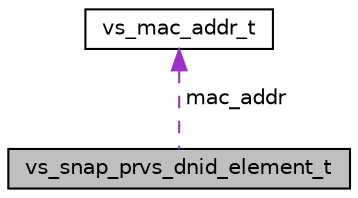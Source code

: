digraph "vs_snap_prvs_dnid_element_t"
{
 // LATEX_PDF_SIZE
  edge [fontname="Helvetica",fontsize="10",labelfontname="Helvetica",labelfontsize="10"];
  node [fontname="Helvetica",fontsize="10",shape=record];
  Node1 [label="vs_snap_prvs_dnid_element_t",height=0.2,width=0.4,color="black", fillcolor="grey75", style="filled", fontcolor="black",tooltip="Device description."];
  Node2 -> Node1 [dir="back",color="darkorchid3",fontsize="10",style="dashed",label=" mac_addr" ,fontname="Helvetica"];
  Node2 [label="vs_mac_addr_t",height=0.2,width=0.4,color="black", fillcolor="white", style="filled",URL="$structvs__mac__addr__t.html",tooltip="MAC address."];
}
